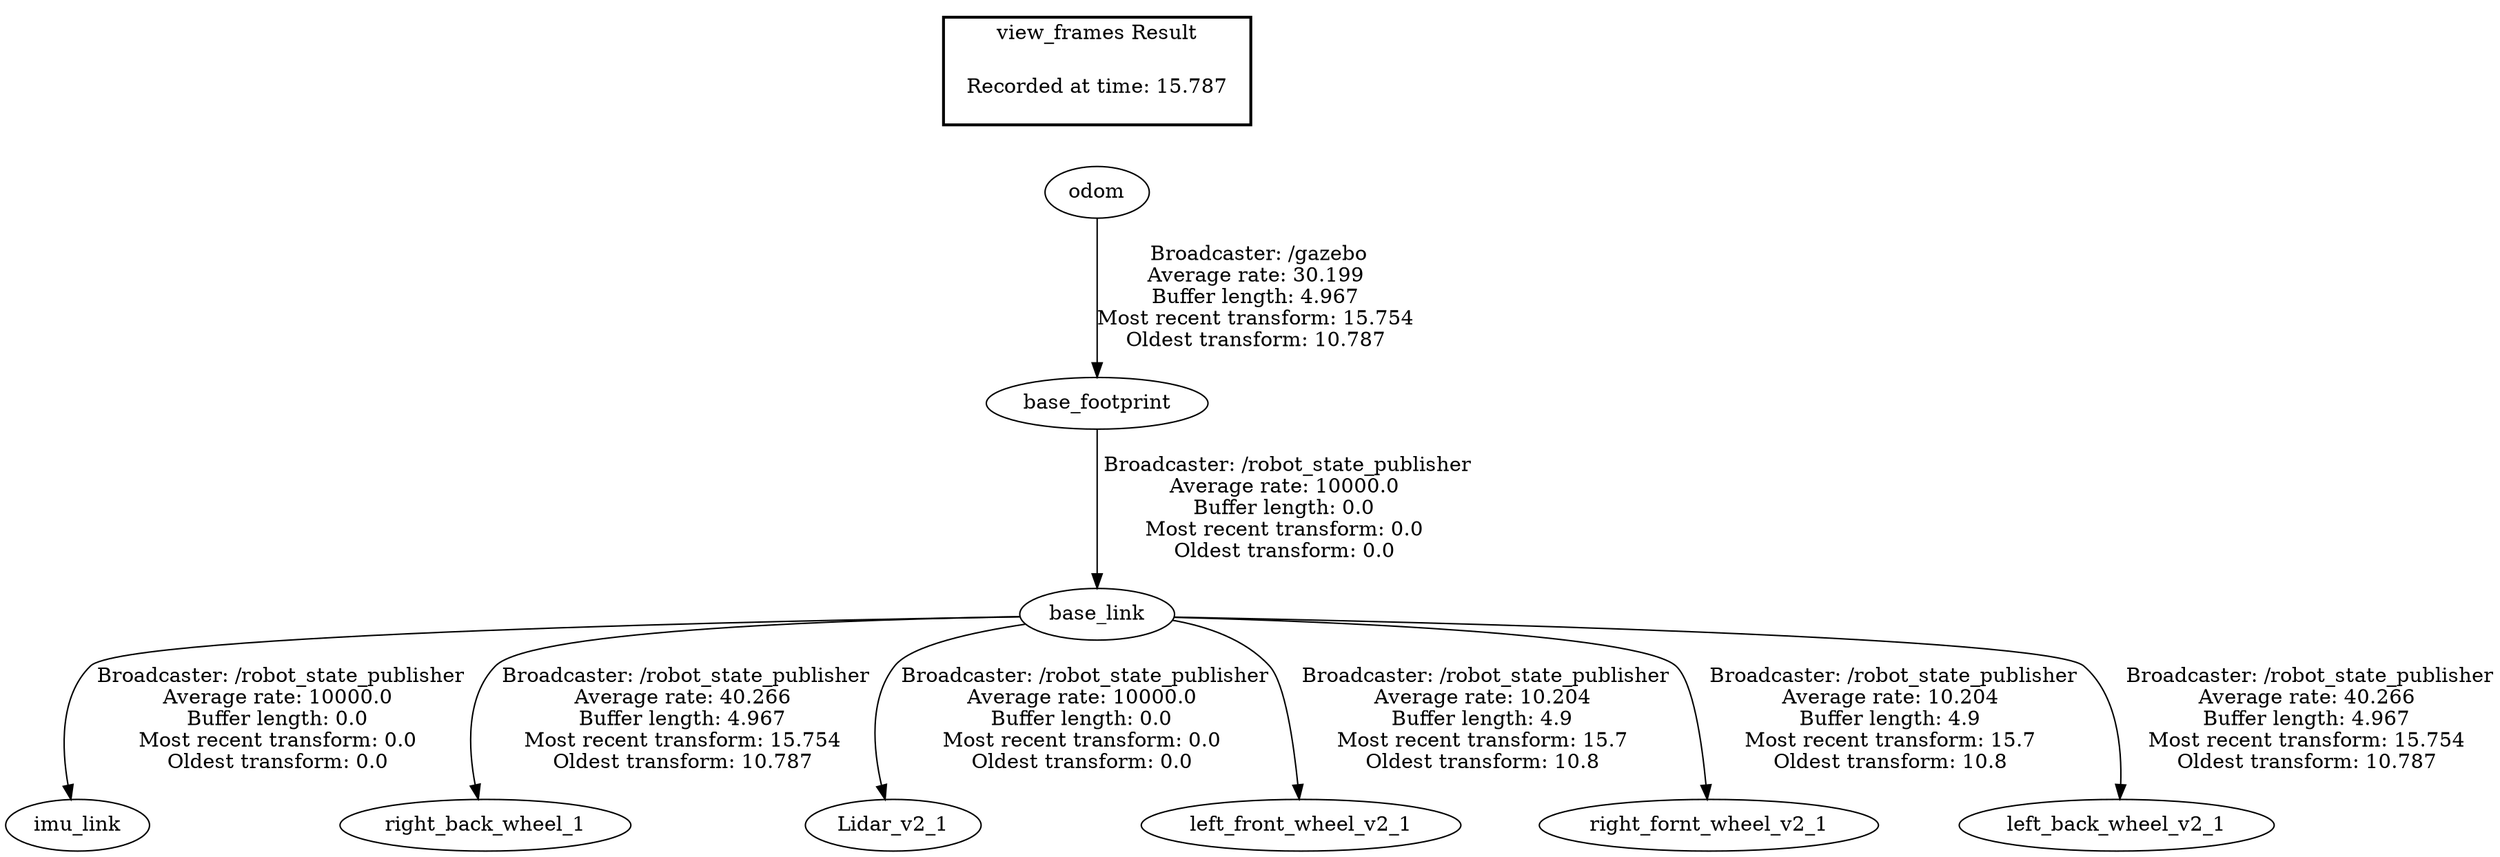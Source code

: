 digraph G {
"base_link" -> "imu_link"[label=" Broadcaster: /robot_state_publisher\nAverage rate: 10000.0\nBuffer length: 0.0\nMost recent transform: 0.0\nOldest transform: 0.0\n"];
"base_footprint" -> "base_link"[label=" Broadcaster: /robot_state_publisher\nAverage rate: 10000.0\nBuffer length: 0.0\nMost recent transform: 0.0\nOldest transform: 0.0\n"];
"base_link" -> "right_back_wheel_1"[label=" Broadcaster: /robot_state_publisher\nAverage rate: 40.266\nBuffer length: 4.967\nMost recent transform: 15.754\nOldest transform: 10.787\n"];
"base_link" -> "Lidar_v2_1"[label=" Broadcaster: /robot_state_publisher\nAverage rate: 10000.0\nBuffer length: 0.0\nMost recent transform: 0.0\nOldest transform: 0.0\n"];
"base_link" -> "left_front_wheel_v2_1"[label=" Broadcaster: /robot_state_publisher\nAverage rate: 10.204\nBuffer length: 4.9\nMost recent transform: 15.7\nOldest transform: 10.8\n"];
"base_link" -> "right_fornt_wheel_v2_1"[label=" Broadcaster: /robot_state_publisher\nAverage rate: 10.204\nBuffer length: 4.9\nMost recent transform: 15.7\nOldest transform: 10.8\n"];
"odom" -> "base_footprint"[label=" Broadcaster: /gazebo\nAverage rate: 30.199\nBuffer length: 4.967\nMost recent transform: 15.754\nOldest transform: 10.787\n"];
"base_link" -> "left_back_wheel_v2_1"[label=" Broadcaster: /robot_state_publisher\nAverage rate: 40.266\nBuffer length: 4.967\nMost recent transform: 15.754\nOldest transform: 10.787\n"];
edge [style=invis];
 subgraph cluster_legend { style=bold; color=black; label ="view_frames Result";
"Recorded at time: 15.787"[ shape=plaintext ] ;
}->"odom";
}